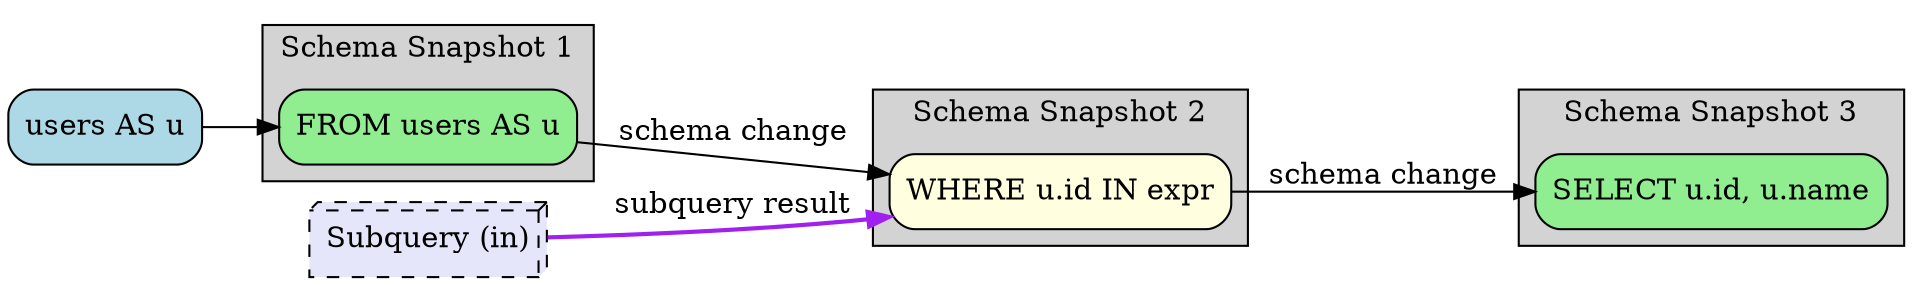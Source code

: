digraph sqloflow {
  rankdir=LR;
  node [shape=box, style=rounded];

  // Schema view with snapshots
  node_0 [label="users AS u", fillcolor=lightblue, style="filled,rounded"];
  node_3 [label="Subquery (in)", fillcolor=lavender, style="filled,rounded,dashed", shape=box3d];
  subgraph cluster_0 {
    label="Schema Snapshot 1";
    style=filled;
    fillcolor=lightgray;
    // Relations: u
    node_1 [label="FROM users AS u", fillcolor=lightgreen, style="filled,rounded"];
  }
  subgraph cluster_1 {
    label="Schema Snapshot 2";
    style=filled;
    fillcolor=lightgray;
    // Relations: u
    node_2 [label="WHERE u.id IN expr", fillcolor=lightyellow, style="filled,rounded"];
  }
  subgraph cluster_2 {
    label="Schema Snapshot 3";
    style=filled;
    fillcolor=lightgray;
    // Relations: _result
    node_4 [label="SELECT u.id, u.name", fillcolor=lightgreen, style="filled,rounded"];
  }

  // Schema transformation edges
  node_0 -> node_1 [color=black];
  node_1 -> node_2 [color=black, label="schema change"];
  node_3 -> node_2 [color=purple, style=bold, label="subquery result"];
  node_2 -> node_4 [color=black, label="schema change"];
}